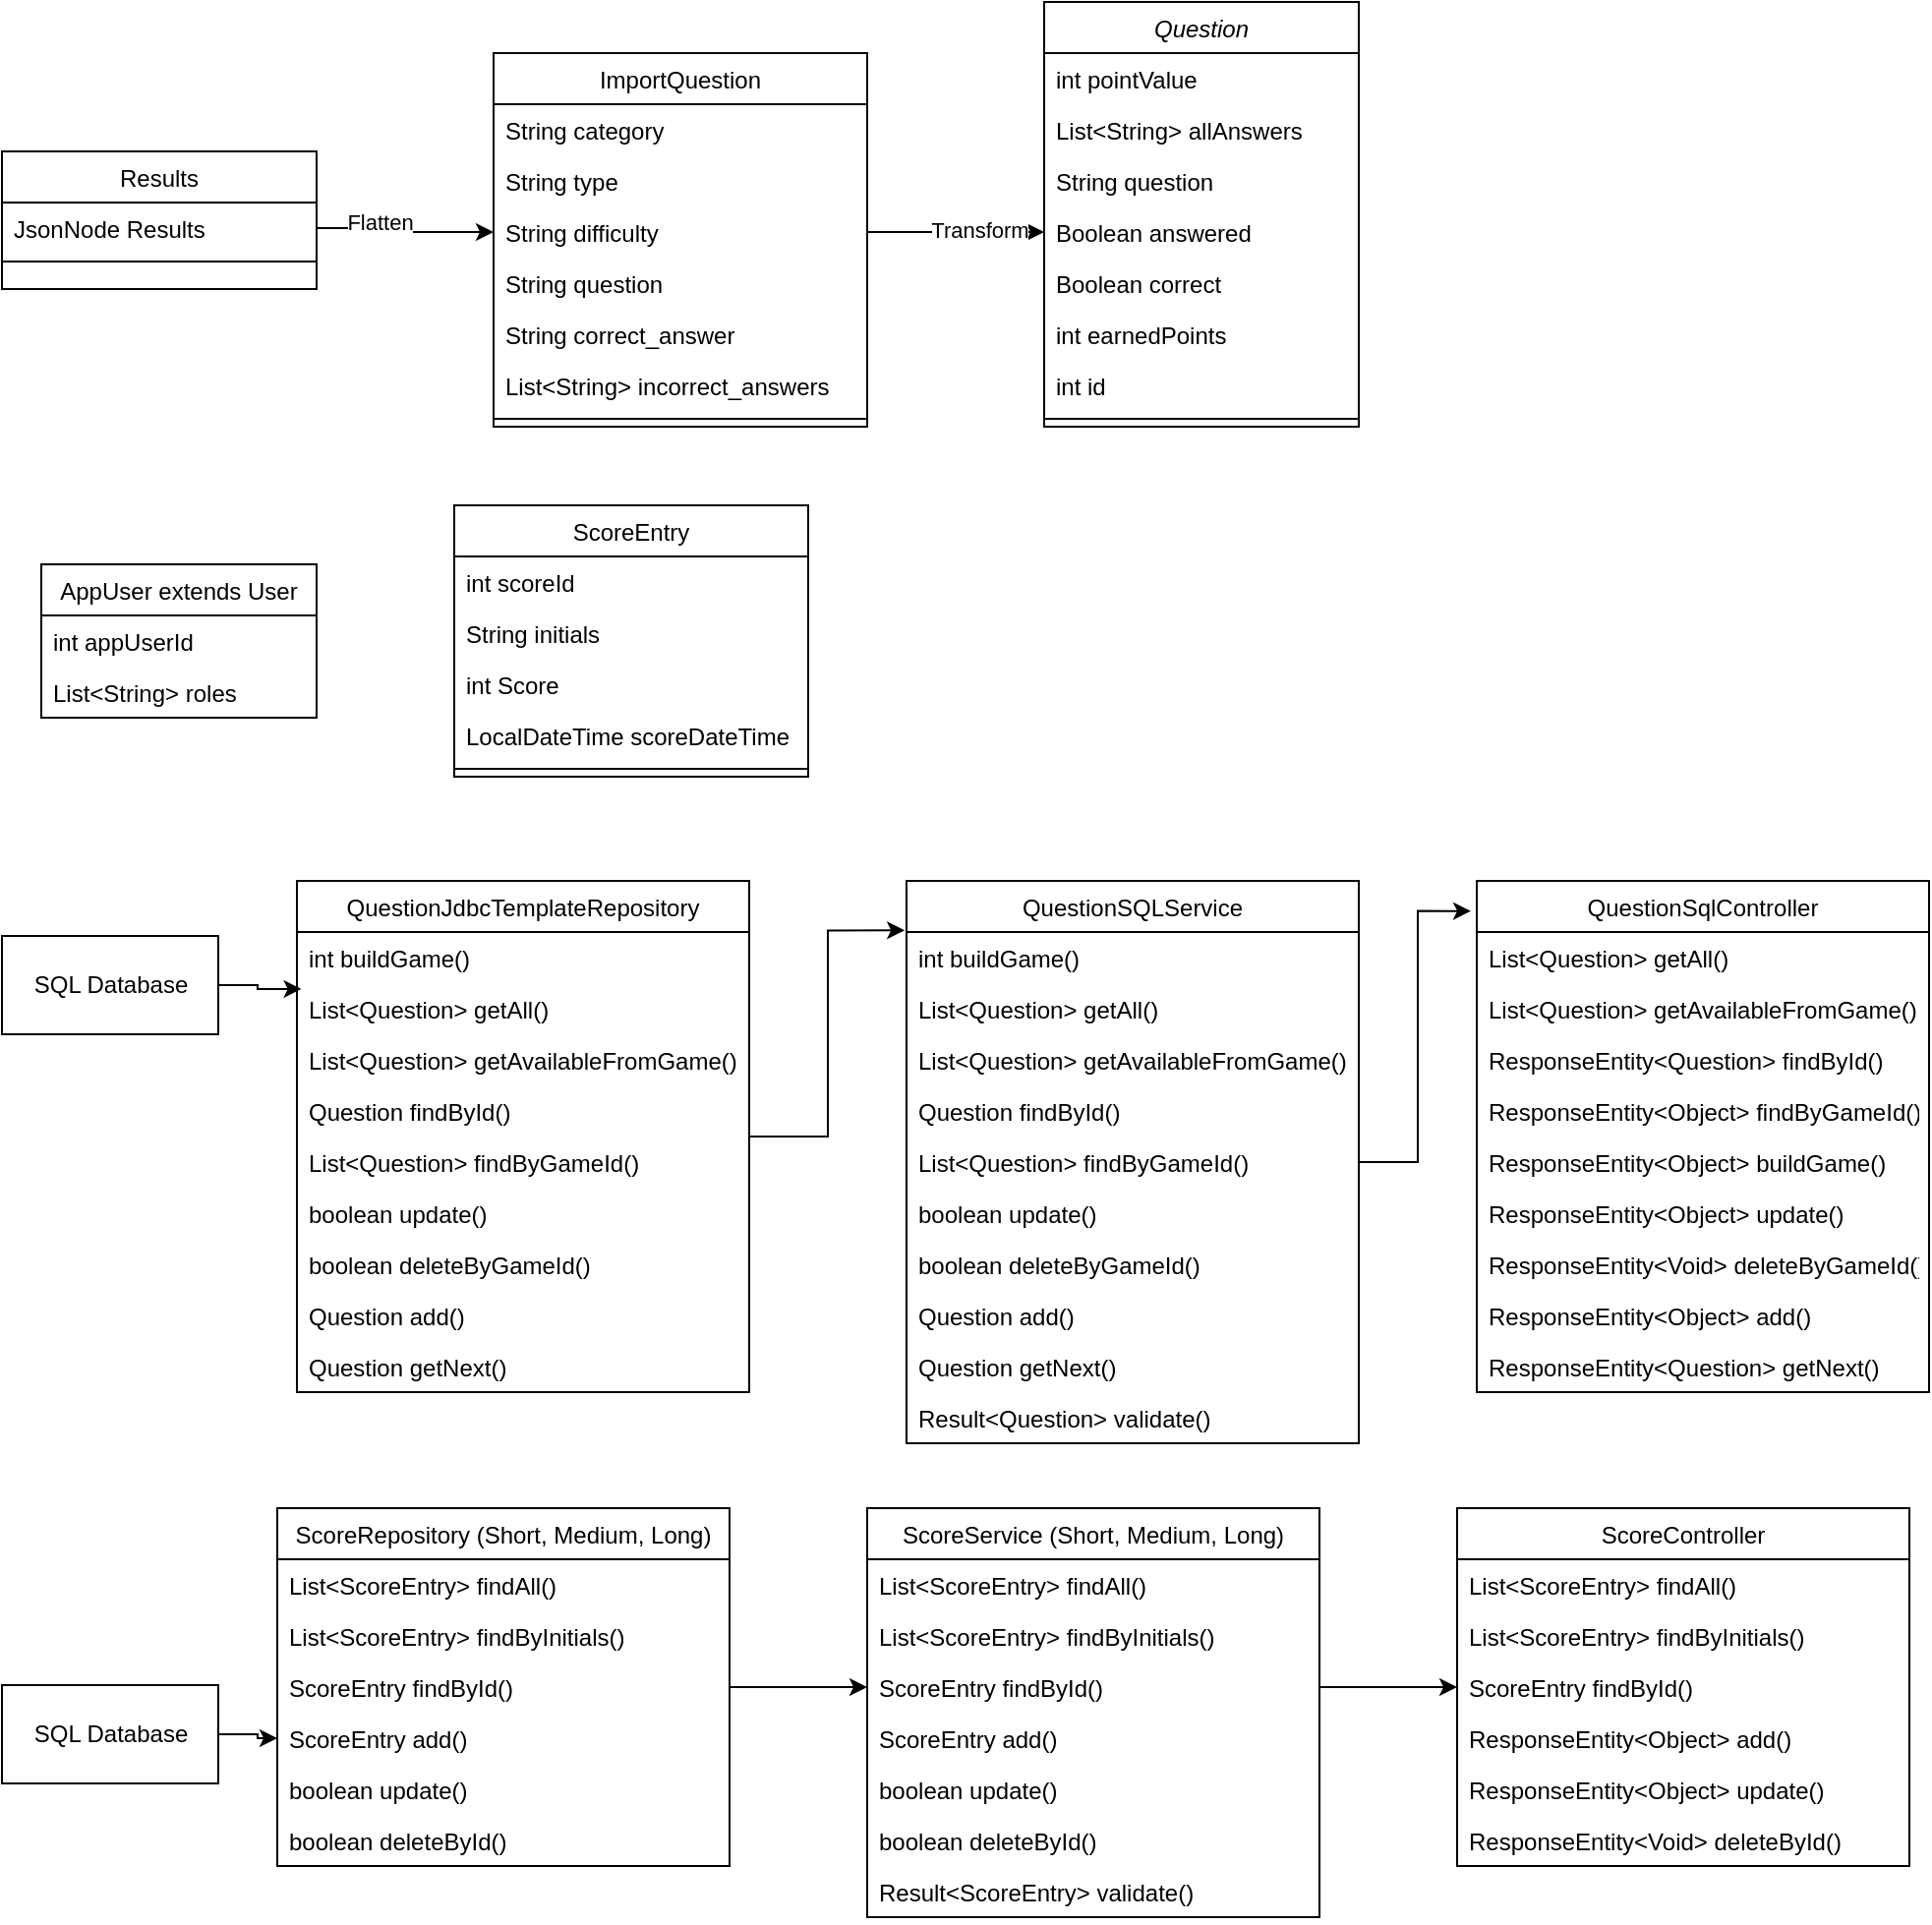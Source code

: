 <mxfile version="18.0.3" type="device"><diagram id="C5RBs43oDa-KdzZeNtuy" name="Page-1"><mxGraphModel dx="1020" dy="1112" grid="1" gridSize="10" guides="1" tooltips="1" connect="1" arrows="1" fold="1" page="1" pageScale="1" pageWidth="827" pageHeight="1169" math="0" shadow="0"><root><mxCell id="WIyWlLk6GJQsqaUBKTNV-0"/><mxCell id="WIyWlLk6GJQsqaUBKTNV-1" parent="WIyWlLk6GJQsqaUBKTNV-0"/><mxCell id="zkfFHV4jXpPFQw0GAbJ--0" value="Question" style="swimlane;fontStyle=2;align=center;verticalAlign=top;childLayout=stackLayout;horizontal=1;startSize=26;horizontalStack=0;resizeParent=1;resizeLast=0;collapsible=1;marginBottom=0;rounded=0;shadow=0;strokeWidth=1;" parent="WIyWlLk6GJQsqaUBKTNV-1" vertex="1"><mxGeometry x="540" y="34" width="160" height="216" as="geometry"><mxRectangle x="230" y="140" width="160" height="26" as="alternateBounds"/></mxGeometry></mxCell><mxCell id="zkfFHV4jXpPFQw0GAbJ--1" value="int pointValue" style="text;align=left;verticalAlign=top;spacingLeft=4;spacingRight=4;overflow=hidden;rotatable=0;points=[[0,0.5],[1,0.5]];portConstraint=eastwest;" parent="zkfFHV4jXpPFQw0GAbJ--0" vertex="1"><mxGeometry y="26" width="160" height="26" as="geometry"/></mxCell><mxCell id="zkfFHV4jXpPFQw0GAbJ--2" value="List&lt;String&gt; allAnswers" style="text;align=left;verticalAlign=top;spacingLeft=4;spacingRight=4;overflow=hidden;rotatable=0;points=[[0,0.5],[1,0.5]];portConstraint=eastwest;rounded=0;shadow=0;html=0;" parent="zkfFHV4jXpPFQw0GAbJ--0" vertex="1"><mxGeometry y="52" width="160" height="26" as="geometry"/></mxCell><mxCell id="zkfFHV4jXpPFQw0GAbJ--3" value="String question" style="text;align=left;verticalAlign=top;spacingLeft=4;spacingRight=4;overflow=hidden;rotatable=0;points=[[0,0.5],[1,0.5]];portConstraint=eastwest;rounded=0;shadow=0;html=0;" parent="zkfFHV4jXpPFQw0GAbJ--0" vertex="1"><mxGeometry y="78" width="160" height="26" as="geometry"/></mxCell><mxCell id="FB9_MyTAI6s5qytvmroL-7" value="Boolean answered&#10;" style="text;strokeColor=none;fillColor=none;align=left;verticalAlign=top;spacingLeft=4;spacingRight=4;overflow=hidden;rotatable=0;points=[[0,0.5],[1,0.5]];portConstraint=eastwest;" vertex="1" parent="zkfFHV4jXpPFQw0GAbJ--0"><mxGeometry y="104" width="160" height="26" as="geometry"/></mxCell><mxCell id="FB9_MyTAI6s5qytvmroL-8" value="Boolean correct" style="text;strokeColor=none;fillColor=none;align=left;verticalAlign=top;spacingLeft=4;spacingRight=4;overflow=hidden;rotatable=0;points=[[0,0.5],[1,0.5]];portConstraint=eastwest;" vertex="1" parent="zkfFHV4jXpPFQw0GAbJ--0"><mxGeometry y="130" width="160" height="26" as="geometry"/></mxCell><mxCell id="FB9_MyTAI6s5qytvmroL-9" value="int earnedPoints" style="text;strokeColor=none;fillColor=none;align=left;verticalAlign=top;spacingLeft=4;spacingRight=4;overflow=hidden;rotatable=0;points=[[0,0.5],[1,0.5]];portConstraint=eastwest;" vertex="1" parent="zkfFHV4jXpPFQw0GAbJ--0"><mxGeometry y="156" width="160" height="26" as="geometry"/></mxCell><mxCell id="FB9_MyTAI6s5qytvmroL-10" value="int id" style="text;strokeColor=none;fillColor=none;align=left;verticalAlign=top;spacingLeft=4;spacingRight=4;overflow=hidden;rotatable=0;points=[[0,0.5],[1,0.5]];portConstraint=eastwest;" vertex="1" parent="zkfFHV4jXpPFQw0GAbJ--0"><mxGeometry y="182" width="160" height="26" as="geometry"/></mxCell><mxCell id="zkfFHV4jXpPFQw0GAbJ--4" value="" style="line;html=1;strokeWidth=1;align=left;verticalAlign=middle;spacingTop=-1;spacingLeft=3;spacingRight=3;rotatable=0;labelPosition=right;points=[];portConstraint=eastwest;" parent="zkfFHV4jXpPFQw0GAbJ--0" vertex="1"><mxGeometry y="208" width="160" height="8" as="geometry"/></mxCell><mxCell id="zkfFHV4jXpPFQw0GAbJ--6" value="ScoreEntry" style="swimlane;fontStyle=0;align=center;verticalAlign=top;childLayout=stackLayout;horizontal=1;startSize=26;horizontalStack=0;resizeParent=1;resizeLast=0;collapsible=1;marginBottom=0;rounded=0;shadow=0;strokeWidth=1;" parent="WIyWlLk6GJQsqaUBKTNV-1" vertex="1"><mxGeometry x="240" y="290" width="180" height="138" as="geometry"><mxRectangle x="130" y="380" width="160" height="26" as="alternateBounds"/></mxGeometry></mxCell><mxCell id="zkfFHV4jXpPFQw0GAbJ--7" value="int scoreId" style="text;align=left;verticalAlign=top;spacingLeft=4;spacingRight=4;overflow=hidden;rotatable=0;points=[[0,0.5],[1,0.5]];portConstraint=eastwest;" parent="zkfFHV4jXpPFQw0GAbJ--6" vertex="1"><mxGeometry y="26" width="180" height="26" as="geometry"/></mxCell><mxCell id="zkfFHV4jXpPFQw0GAbJ--8" value="String initials" style="text;align=left;verticalAlign=top;spacingLeft=4;spacingRight=4;overflow=hidden;rotatable=0;points=[[0,0.5],[1,0.5]];portConstraint=eastwest;rounded=0;shadow=0;html=0;" parent="zkfFHV4jXpPFQw0GAbJ--6" vertex="1"><mxGeometry y="52" width="180" height="26" as="geometry"/></mxCell><mxCell id="FB9_MyTAI6s5qytvmroL-16" value="int Score" style="text;strokeColor=none;fillColor=none;align=left;verticalAlign=top;spacingLeft=4;spacingRight=4;overflow=hidden;rotatable=0;points=[[0,0.5],[1,0.5]];portConstraint=eastwest;" vertex="1" parent="zkfFHV4jXpPFQw0GAbJ--6"><mxGeometry y="78" width="180" height="26" as="geometry"/></mxCell><mxCell id="FB9_MyTAI6s5qytvmroL-15" value="LocalDateTime scoreDateTime" style="text;strokeColor=none;fillColor=none;align=left;verticalAlign=top;spacingLeft=4;spacingRight=4;overflow=hidden;rotatable=0;points=[[0,0.5],[1,0.5]];portConstraint=eastwest;" vertex="1" parent="zkfFHV4jXpPFQw0GAbJ--6"><mxGeometry y="104" width="180" height="26" as="geometry"/></mxCell><mxCell id="zkfFHV4jXpPFQw0GAbJ--9" value="" style="line;html=1;strokeWidth=1;align=left;verticalAlign=middle;spacingTop=-1;spacingLeft=3;spacingRight=3;rotatable=0;labelPosition=right;points=[];portConstraint=eastwest;" parent="zkfFHV4jXpPFQw0GAbJ--6" vertex="1"><mxGeometry y="130" width="180" height="8" as="geometry"/></mxCell><mxCell id="zkfFHV4jXpPFQw0GAbJ--13" value="Results" style="swimlane;fontStyle=0;align=center;verticalAlign=top;childLayout=stackLayout;horizontal=1;startSize=26;horizontalStack=0;resizeParent=1;resizeLast=0;collapsible=1;marginBottom=0;rounded=0;shadow=0;strokeWidth=1;" parent="WIyWlLk6GJQsqaUBKTNV-1" vertex="1"><mxGeometry x="10" y="110" width="160" height="70" as="geometry"><mxRectangle x="340" y="380" width="170" height="26" as="alternateBounds"/></mxGeometry></mxCell><mxCell id="zkfFHV4jXpPFQw0GAbJ--14" value="JsonNode Results" style="text;align=left;verticalAlign=top;spacingLeft=4;spacingRight=4;overflow=hidden;rotatable=0;points=[[0,0.5],[1,0.5]];portConstraint=eastwest;" parent="zkfFHV4jXpPFQw0GAbJ--13" vertex="1"><mxGeometry y="26" width="160" height="26" as="geometry"/></mxCell><mxCell id="zkfFHV4jXpPFQw0GAbJ--15" value="" style="line;html=1;strokeWidth=1;align=left;verticalAlign=middle;spacingTop=-1;spacingLeft=3;spacingRight=3;rotatable=0;labelPosition=right;points=[];portConstraint=eastwest;" parent="zkfFHV4jXpPFQw0GAbJ--13" vertex="1"><mxGeometry y="52" width="160" height="8" as="geometry"/></mxCell><mxCell id="zkfFHV4jXpPFQw0GAbJ--17" value="ImportQuestion" style="swimlane;fontStyle=0;align=center;verticalAlign=top;childLayout=stackLayout;horizontal=1;startSize=26;horizontalStack=0;resizeParent=1;resizeLast=0;collapsible=1;marginBottom=0;rounded=0;shadow=0;strokeWidth=1;" parent="WIyWlLk6GJQsqaUBKTNV-1" vertex="1"><mxGeometry x="260" y="60" width="190" height="190" as="geometry"><mxRectangle x="550" y="140" width="160" height="26" as="alternateBounds"/></mxGeometry></mxCell><mxCell id="zkfFHV4jXpPFQw0GAbJ--18" value="String category" style="text;align=left;verticalAlign=top;spacingLeft=4;spacingRight=4;overflow=hidden;rotatable=0;points=[[0,0.5],[1,0.5]];portConstraint=eastwest;" parent="zkfFHV4jXpPFQw0GAbJ--17" vertex="1"><mxGeometry y="26" width="190" height="26" as="geometry"/></mxCell><mxCell id="zkfFHV4jXpPFQw0GAbJ--19" value="String type" style="text;align=left;verticalAlign=top;spacingLeft=4;spacingRight=4;overflow=hidden;rotatable=0;points=[[0,0.5],[1,0.5]];portConstraint=eastwest;rounded=0;shadow=0;html=0;" parent="zkfFHV4jXpPFQw0GAbJ--17" vertex="1"><mxGeometry y="52" width="190" height="26" as="geometry"/></mxCell><mxCell id="zkfFHV4jXpPFQw0GAbJ--20" value="String difficulty" style="text;align=left;verticalAlign=top;spacingLeft=4;spacingRight=4;overflow=hidden;rotatable=0;points=[[0,0.5],[1,0.5]];portConstraint=eastwest;rounded=0;shadow=0;html=0;" parent="zkfFHV4jXpPFQw0GAbJ--17" vertex="1"><mxGeometry y="78" width="190" height="26" as="geometry"/></mxCell><mxCell id="zkfFHV4jXpPFQw0GAbJ--21" value="String question" style="text;align=left;verticalAlign=top;spacingLeft=4;spacingRight=4;overflow=hidden;rotatable=0;points=[[0,0.5],[1,0.5]];portConstraint=eastwest;rounded=0;shadow=0;html=0;" parent="zkfFHV4jXpPFQw0GAbJ--17" vertex="1"><mxGeometry y="104" width="190" height="26" as="geometry"/></mxCell><mxCell id="zkfFHV4jXpPFQw0GAbJ--22" value="String correct_answer" style="text;align=left;verticalAlign=top;spacingLeft=4;spacingRight=4;overflow=hidden;rotatable=0;points=[[0,0.5],[1,0.5]];portConstraint=eastwest;rounded=0;shadow=0;html=0;" parent="zkfFHV4jXpPFQw0GAbJ--17" vertex="1"><mxGeometry y="130" width="190" height="26" as="geometry"/></mxCell><mxCell id="FB9_MyTAI6s5qytvmroL-6" value="List&lt;String&gt; incorrect_answers" style="text;strokeColor=none;fillColor=none;align=left;verticalAlign=top;spacingLeft=4;spacingRight=4;overflow=hidden;rotatable=0;points=[[0,0.5],[1,0.5]];portConstraint=eastwest;" vertex="1" parent="zkfFHV4jXpPFQw0GAbJ--17"><mxGeometry y="156" width="190" height="26" as="geometry"/></mxCell><mxCell id="zkfFHV4jXpPFQw0GAbJ--23" value="" style="line;html=1;strokeWidth=1;align=left;verticalAlign=middle;spacingTop=-1;spacingLeft=3;spacingRight=3;rotatable=0;labelPosition=right;points=[];portConstraint=eastwest;" parent="zkfFHV4jXpPFQw0GAbJ--17" vertex="1"><mxGeometry y="182" width="190" height="8" as="geometry"/></mxCell><mxCell id="FB9_MyTAI6s5qytvmroL-0" value="AppUser extends User" style="swimlane;fontStyle=0;childLayout=stackLayout;horizontal=1;startSize=26;fillColor=none;horizontalStack=0;resizeParent=1;resizeParentMax=0;resizeLast=0;collapsible=1;marginBottom=0;" vertex="1" parent="WIyWlLk6GJQsqaUBKTNV-1"><mxGeometry x="30" y="320" width="140" height="78" as="geometry"><mxRectangle x="210" y="650" width="90" height="26" as="alternateBounds"/></mxGeometry></mxCell><mxCell id="FB9_MyTAI6s5qytvmroL-1" value="int appUserId" style="text;strokeColor=none;fillColor=none;align=left;verticalAlign=top;spacingLeft=4;spacingRight=4;overflow=hidden;rotatable=0;points=[[0,0.5],[1,0.5]];portConstraint=eastwest;" vertex="1" parent="FB9_MyTAI6s5qytvmroL-0"><mxGeometry y="26" width="140" height="26" as="geometry"/></mxCell><mxCell id="FB9_MyTAI6s5qytvmroL-2" value="List&lt;String&gt; roles" style="text;strokeColor=none;fillColor=none;align=left;verticalAlign=top;spacingLeft=4;spacingRight=4;overflow=hidden;rotatable=0;points=[[0,0.5],[1,0.5]];portConstraint=eastwest;" vertex="1" parent="FB9_MyTAI6s5qytvmroL-0"><mxGeometry y="52" width="140" height="26" as="geometry"/></mxCell><mxCell id="FB9_MyTAI6s5qytvmroL-11" style="edgeStyle=orthogonalEdgeStyle;rounded=0;orthogonalLoop=1;jettySize=auto;html=1;entryX=0;entryY=0.5;entryDx=0;entryDy=0;" edge="1" parent="WIyWlLk6GJQsqaUBKTNV-1" source="zkfFHV4jXpPFQw0GAbJ--14" target="zkfFHV4jXpPFQw0GAbJ--20"><mxGeometry relative="1" as="geometry"/></mxCell><mxCell id="FB9_MyTAI6s5qytvmroL-13" value="Flatten" style="edgeLabel;html=1;align=center;verticalAlign=middle;resizable=0;points=[];" vertex="1" connectable="0" parent="FB9_MyTAI6s5qytvmroL-11"><mxGeometry x="-0.304" y="3" relative="1" as="geometry"><mxPoint as="offset"/></mxGeometry></mxCell><mxCell id="FB9_MyTAI6s5qytvmroL-12" style="edgeStyle=orthogonalEdgeStyle;rounded=0;orthogonalLoop=1;jettySize=auto;html=1;entryX=0;entryY=0.5;entryDx=0;entryDy=0;" edge="1" parent="WIyWlLk6GJQsqaUBKTNV-1" source="zkfFHV4jXpPFQw0GAbJ--20" target="FB9_MyTAI6s5qytvmroL-7"><mxGeometry relative="1" as="geometry"/></mxCell><mxCell id="FB9_MyTAI6s5qytvmroL-14" value="Transform" style="edgeLabel;html=1;align=center;verticalAlign=middle;resizable=0;points=[];" vertex="1" connectable="0" parent="FB9_MyTAI6s5qytvmroL-12"><mxGeometry x="0.267" y="1" relative="1" as="geometry"><mxPoint as="offset"/></mxGeometry></mxCell><mxCell id="FB9_MyTAI6s5qytvmroL-39" style="edgeStyle=orthogonalEdgeStyle;rounded=0;orthogonalLoop=1;jettySize=auto;html=1;entryX=-0.004;entryY=0.088;entryDx=0;entryDy=0;entryPerimeter=0;" edge="1" parent="WIyWlLk6GJQsqaUBKTNV-1" source="FB9_MyTAI6s5qytvmroL-17" target="FB9_MyTAI6s5qytvmroL-29"><mxGeometry relative="1" as="geometry"/></mxCell><mxCell id="FB9_MyTAI6s5qytvmroL-17" value="QuestionJdbcTemplateRepository" style="swimlane;fontStyle=0;childLayout=stackLayout;horizontal=1;startSize=26;fillColor=none;horizontalStack=0;resizeParent=1;resizeParentMax=0;resizeLast=0;collapsible=1;marginBottom=0;" vertex="1" parent="WIyWlLk6GJQsqaUBKTNV-1"><mxGeometry x="160" y="481" width="230" height="260" as="geometry"/></mxCell><mxCell id="FB9_MyTAI6s5qytvmroL-18" value="int buildGame()" style="text;strokeColor=none;fillColor=none;align=left;verticalAlign=top;spacingLeft=4;spacingRight=4;overflow=hidden;rotatable=0;points=[[0,0.5],[1,0.5]];portConstraint=eastwest;" vertex="1" parent="FB9_MyTAI6s5qytvmroL-17"><mxGeometry y="26" width="230" height="26" as="geometry"/></mxCell><mxCell id="FB9_MyTAI6s5qytvmroL-19" value="List&lt;Question&gt; getAll()" style="text;strokeColor=none;fillColor=none;align=left;verticalAlign=top;spacingLeft=4;spacingRight=4;overflow=hidden;rotatable=0;points=[[0,0.5],[1,0.5]];portConstraint=eastwest;" vertex="1" parent="FB9_MyTAI6s5qytvmroL-17"><mxGeometry y="52" width="230" height="26" as="geometry"/></mxCell><mxCell id="FB9_MyTAI6s5qytvmroL-20" value="List&lt;Question&gt; getAvailableFromGame()" style="text;strokeColor=none;fillColor=none;align=left;verticalAlign=top;spacingLeft=4;spacingRight=4;overflow=hidden;rotatable=0;points=[[0,0.5],[1,0.5]];portConstraint=eastwest;" vertex="1" parent="FB9_MyTAI6s5qytvmroL-17"><mxGeometry y="78" width="230" height="26" as="geometry"/></mxCell><mxCell id="FB9_MyTAI6s5qytvmroL-23" value="Question findById()" style="text;strokeColor=none;fillColor=none;align=left;verticalAlign=top;spacingLeft=4;spacingRight=4;overflow=hidden;rotatable=0;points=[[0,0.5],[1,0.5]];portConstraint=eastwest;" vertex="1" parent="FB9_MyTAI6s5qytvmroL-17"><mxGeometry y="104" width="230" height="26" as="geometry"/></mxCell><mxCell id="FB9_MyTAI6s5qytvmroL-27" value="List&lt;Question&gt; findByGameId()" style="text;strokeColor=none;fillColor=none;align=left;verticalAlign=top;spacingLeft=4;spacingRight=4;overflow=hidden;rotatable=0;points=[[0,0.5],[1,0.5]];portConstraint=eastwest;" vertex="1" parent="FB9_MyTAI6s5qytvmroL-17"><mxGeometry y="130" width="230" height="26" as="geometry"/></mxCell><mxCell id="FB9_MyTAI6s5qytvmroL-28" value="boolean update()" style="text;strokeColor=none;fillColor=none;align=left;verticalAlign=top;spacingLeft=4;spacingRight=4;overflow=hidden;rotatable=0;points=[[0,0.5],[1,0.5]];portConstraint=eastwest;" vertex="1" parent="FB9_MyTAI6s5qytvmroL-17"><mxGeometry y="156" width="230" height="26" as="geometry"/></mxCell><mxCell id="FB9_MyTAI6s5qytvmroL-26" value="boolean deleteByGameId()" style="text;strokeColor=none;fillColor=none;align=left;verticalAlign=top;spacingLeft=4;spacingRight=4;overflow=hidden;rotatable=0;points=[[0,0.5],[1,0.5]];portConstraint=eastwest;" vertex="1" parent="FB9_MyTAI6s5qytvmroL-17"><mxGeometry y="182" width="230" height="26" as="geometry"/></mxCell><mxCell id="FB9_MyTAI6s5qytvmroL-24" value="Question add()" style="text;strokeColor=none;fillColor=none;align=left;verticalAlign=top;spacingLeft=4;spacingRight=4;overflow=hidden;rotatable=0;points=[[0,0.5],[1,0.5]];portConstraint=eastwest;" vertex="1" parent="FB9_MyTAI6s5qytvmroL-17"><mxGeometry y="208" width="230" height="26" as="geometry"/></mxCell><mxCell id="FB9_MyTAI6s5qytvmroL-25" value="Question getNext()" style="text;strokeColor=none;fillColor=none;align=left;verticalAlign=top;spacingLeft=4;spacingRight=4;overflow=hidden;rotatable=0;points=[[0,0.5],[1,0.5]];portConstraint=eastwest;" vertex="1" parent="FB9_MyTAI6s5qytvmroL-17"><mxGeometry y="234" width="230" height="26" as="geometry"/></mxCell><mxCell id="FB9_MyTAI6s5qytvmroL-22" style="edgeStyle=orthogonalEdgeStyle;rounded=0;orthogonalLoop=1;jettySize=auto;html=1;entryX=0.01;entryY=0.115;entryDx=0;entryDy=0;entryPerimeter=0;" edge="1" parent="WIyWlLk6GJQsqaUBKTNV-1" source="FB9_MyTAI6s5qytvmroL-21" target="FB9_MyTAI6s5qytvmroL-19"><mxGeometry relative="1" as="geometry"/></mxCell><mxCell id="FB9_MyTAI6s5qytvmroL-21" value="SQL Database" style="html=1;" vertex="1" parent="WIyWlLk6GJQsqaUBKTNV-1"><mxGeometry x="10" y="509" width="110" height="50" as="geometry"/></mxCell><mxCell id="FB9_MyTAI6s5qytvmroL-29" value="QuestionSQLService" style="swimlane;fontStyle=0;childLayout=stackLayout;horizontal=1;startSize=26;fillColor=none;horizontalStack=0;resizeParent=1;resizeParentMax=0;resizeLast=0;collapsible=1;marginBottom=0;" vertex="1" parent="WIyWlLk6GJQsqaUBKTNV-1"><mxGeometry x="470" y="481" width="230" height="286" as="geometry"/></mxCell><mxCell id="FB9_MyTAI6s5qytvmroL-30" value="int buildGame()" style="text;strokeColor=none;fillColor=none;align=left;verticalAlign=top;spacingLeft=4;spacingRight=4;overflow=hidden;rotatable=0;points=[[0,0.5],[1,0.5]];portConstraint=eastwest;" vertex="1" parent="FB9_MyTAI6s5qytvmroL-29"><mxGeometry y="26" width="230" height="26" as="geometry"/></mxCell><mxCell id="FB9_MyTAI6s5qytvmroL-31" value="List&lt;Question&gt; getAll()" style="text;strokeColor=none;fillColor=none;align=left;verticalAlign=top;spacingLeft=4;spacingRight=4;overflow=hidden;rotatable=0;points=[[0,0.5],[1,0.5]];portConstraint=eastwest;" vertex="1" parent="FB9_MyTAI6s5qytvmroL-29"><mxGeometry y="52" width="230" height="26" as="geometry"/></mxCell><mxCell id="FB9_MyTAI6s5qytvmroL-32" value="List&lt;Question&gt; getAvailableFromGame()" style="text;strokeColor=none;fillColor=none;align=left;verticalAlign=top;spacingLeft=4;spacingRight=4;overflow=hidden;rotatable=0;points=[[0,0.5],[1,0.5]];portConstraint=eastwest;" vertex="1" parent="FB9_MyTAI6s5qytvmroL-29"><mxGeometry y="78" width="230" height="26" as="geometry"/></mxCell><mxCell id="FB9_MyTAI6s5qytvmroL-33" value="Question findById()" style="text;strokeColor=none;fillColor=none;align=left;verticalAlign=top;spacingLeft=4;spacingRight=4;overflow=hidden;rotatable=0;points=[[0,0.5],[1,0.5]];portConstraint=eastwest;" vertex="1" parent="FB9_MyTAI6s5qytvmroL-29"><mxGeometry y="104" width="230" height="26" as="geometry"/></mxCell><mxCell id="FB9_MyTAI6s5qytvmroL-34" value="List&lt;Question&gt; findByGameId()" style="text;strokeColor=none;fillColor=none;align=left;verticalAlign=top;spacingLeft=4;spacingRight=4;overflow=hidden;rotatable=0;points=[[0,0.5],[1,0.5]];portConstraint=eastwest;" vertex="1" parent="FB9_MyTAI6s5qytvmroL-29"><mxGeometry y="130" width="230" height="26" as="geometry"/></mxCell><mxCell id="FB9_MyTAI6s5qytvmroL-35" value="boolean update()" style="text;strokeColor=none;fillColor=none;align=left;verticalAlign=top;spacingLeft=4;spacingRight=4;overflow=hidden;rotatable=0;points=[[0,0.5],[1,0.5]];portConstraint=eastwest;" vertex="1" parent="FB9_MyTAI6s5qytvmroL-29"><mxGeometry y="156" width="230" height="26" as="geometry"/></mxCell><mxCell id="FB9_MyTAI6s5qytvmroL-36" value="boolean deleteByGameId()" style="text;strokeColor=none;fillColor=none;align=left;verticalAlign=top;spacingLeft=4;spacingRight=4;overflow=hidden;rotatable=0;points=[[0,0.5],[1,0.5]];portConstraint=eastwest;" vertex="1" parent="FB9_MyTAI6s5qytvmroL-29"><mxGeometry y="182" width="230" height="26" as="geometry"/></mxCell><mxCell id="FB9_MyTAI6s5qytvmroL-37" value="Question add()" style="text;strokeColor=none;fillColor=none;align=left;verticalAlign=top;spacingLeft=4;spacingRight=4;overflow=hidden;rotatable=0;points=[[0,0.5],[1,0.5]];portConstraint=eastwest;" vertex="1" parent="FB9_MyTAI6s5qytvmroL-29"><mxGeometry y="208" width="230" height="26" as="geometry"/></mxCell><mxCell id="FB9_MyTAI6s5qytvmroL-38" value="Question getNext()" style="text;strokeColor=none;fillColor=none;align=left;verticalAlign=top;spacingLeft=4;spacingRight=4;overflow=hidden;rotatable=0;points=[[0,0.5],[1,0.5]];portConstraint=eastwest;" vertex="1" parent="FB9_MyTAI6s5qytvmroL-29"><mxGeometry y="234" width="230" height="26" as="geometry"/></mxCell><mxCell id="FB9_MyTAI6s5qytvmroL-40" value="Result&lt;Question&gt; validate()" style="text;strokeColor=none;fillColor=none;align=left;verticalAlign=top;spacingLeft=4;spacingRight=4;overflow=hidden;rotatable=0;points=[[0,0.5],[1,0.5]];portConstraint=eastwest;" vertex="1" parent="FB9_MyTAI6s5qytvmroL-29"><mxGeometry y="260" width="230" height="26" as="geometry"/></mxCell><mxCell id="FB9_MyTAI6s5qytvmroL-41" value="QuestionSqlController" style="swimlane;fontStyle=0;childLayout=stackLayout;horizontal=1;startSize=26;fillColor=none;horizontalStack=0;resizeParent=1;resizeParentMax=0;resizeLast=0;collapsible=1;marginBottom=0;" vertex="1" parent="WIyWlLk6GJQsqaUBKTNV-1"><mxGeometry x="760" y="481" width="230" height="260" as="geometry"/></mxCell><mxCell id="FB9_MyTAI6s5qytvmroL-43" value="List&lt;Question&gt; getAll()" style="text;strokeColor=none;fillColor=none;align=left;verticalAlign=top;spacingLeft=4;spacingRight=4;overflow=hidden;rotatable=0;points=[[0,0.5],[1,0.5]];portConstraint=eastwest;" vertex="1" parent="FB9_MyTAI6s5qytvmroL-41"><mxGeometry y="26" width="230" height="26" as="geometry"/></mxCell><mxCell id="FB9_MyTAI6s5qytvmroL-44" value="List&lt;Question&gt; getAvailableFromGame()" style="text;strokeColor=none;fillColor=none;align=left;verticalAlign=top;spacingLeft=4;spacingRight=4;overflow=hidden;rotatable=0;points=[[0,0.5],[1,0.5]];portConstraint=eastwest;" vertex="1" parent="FB9_MyTAI6s5qytvmroL-41"><mxGeometry y="52" width="230" height="26" as="geometry"/></mxCell><mxCell id="FB9_MyTAI6s5qytvmroL-45" value="ResponseEntity&lt;Question&gt; findById()" style="text;strokeColor=none;fillColor=none;align=left;verticalAlign=top;spacingLeft=4;spacingRight=4;overflow=hidden;rotatable=0;points=[[0,0.5],[1,0.5]];portConstraint=eastwest;" vertex="1" parent="FB9_MyTAI6s5qytvmroL-41"><mxGeometry y="78" width="230" height="26" as="geometry"/></mxCell><mxCell id="FB9_MyTAI6s5qytvmroL-46" value="ResponseEntity&lt;Object&gt; findByGameId()" style="text;strokeColor=none;fillColor=none;align=left;verticalAlign=top;spacingLeft=4;spacingRight=4;overflow=hidden;rotatable=0;points=[[0,0.5],[1,0.5]];portConstraint=eastwest;" vertex="1" parent="FB9_MyTAI6s5qytvmroL-41"><mxGeometry y="104" width="230" height="26" as="geometry"/></mxCell><mxCell id="FB9_MyTAI6s5qytvmroL-53" value="ResponseEntity&lt;Object&gt; buildGame()" style="text;strokeColor=none;fillColor=none;align=left;verticalAlign=top;spacingLeft=4;spacingRight=4;overflow=hidden;rotatable=0;points=[[0,0.5],[1,0.5]];portConstraint=eastwest;" vertex="1" parent="FB9_MyTAI6s5qytvmroL-41"><mxGeometry y="130" width="230" height="26" as="geometry"/></mxCell><mxCell id="FB9_MyTAI6s5qytvmroL-47" value="ResponseEntity&lt;Object&gt; update()" style="text;strokeColor=none;fillColor=none;align=left;verticalAlign=top;spacingLeft=4;spacingRight=4;overflow=hidden;rotatable=0;points=[[0,0.5],[1,0.5]];portConstraint=eastwest;" vertex="1" parent="FB9_MyTAI6s5qytvmroL-41"><mxGeometry y="156" width="230" height="26" as="geometry"/></mxCell><mxCell id="FB9_MyTAI6s5qytvmroL-48" value="ResponseEntity&lt;Void&gt; deleteByGameId()" style="text;strokeColor=none;fillColor=none;align=left;verticalAlign=top;spacingLeft=4;spacingRight=4;overflow=hidden;rotatable=0;points=[[0,0.5],[1,0.5]];portConstraint=eastwest;" vertex="1" parent="FB9_MyTAI6s5qytvmroL-41"><mxGeometry y="182" width="230" height="26" as="geometry"/></mxCell><mxCell id="FB9_MyTAI6s5qytvmroL-49" value="ResponseEntity&lt;Object&gt; add()" style="text;strokeColor=none;fillColor=none;align=left;verticalAlign=top;spacingLeft=4;spacingRight=4;overflow=hidden;rotatable=0;points=[[0,0.5],[1,0.5]];portConstraint=eastwest;" vertex="1" parent="FB9_MyTAI6s5qytvmroL-41"><mxGeometry y="208" width="230" height="26" as="geometry"/></mxCell><mxCell id="FB9_MyTAI6s5qytvmroL-50" value="ResponseEntity&lt;Question&gt; getNext()" style="text;strokeColor=none;fillColor=none;align=left;verticalAlign=top;spacingLeft=4;spacingRight=4;overflow=hidden;rotatable=0;points=[[0,0.5],[1,0.5]];portConstraint=eastwest;" vertex="1" parent="FB9_MyTAI6s5qytvmroL-41"><mxGeometry y="234" width="230" height="26" as="geometry"/></mxCell><mxCell id="FB9_MyTAI6s5qytvmroL-52" style="edgeStyle=orthogonalEdgeStyle;rounded=0;orthogonalLoop=1;jettySize=auto;html=1;entryX=-0.013;entryY=0.059;entryDx=0;entryDy=0;entryPerimeter=0;" edge="1" parent="WIyWlLk6GJQsqaUBKTNV-1" source="FB9_MyTAI6s5qytvmroL-34" target="FB9_MyTAI6s5qytvmroL-41"><mxGeometry relative="1" as="geometry"/></mxCell><mxCell id="FB9_MyTAI6s5qytvmroL-65" style="edgeStyle=orthogonalEdgeStyle;rounded=0;orthogonalLoop=1;jettySize=auto;html=1;entryX=0;entryY=0.5;entryDx=0;entryDy=0;" edge="1" parent="WIyWlLk6GJQsqaUBKTNV-1" source="FB9_MyTAI6s5qytvmroL-54" target="FB9_MyTAI6s5qytvmroL-59"><mxGeometry relative="1" as="geometry"/></mxCell><mxCell id="FB9_MyTAI6s5qytvmroL-54" value="SQL Database" style="html=1;" vertex="1" parent="WIyWlLk6GJQsqaUBKTNV-1"><mxGeometry x="10" y="890" width="110" height="50" as="geometry"/></mxCell><mxCell id="FB9_MyTAI6s5qytvmroL-55" value="ScoreRepository (Short, Medium, Long)" style="swimlane;fontStyle=0;childLayout=stackLayout;horizontal=1;startSize=26;fillColor=none;horizontalStack=0;resizeParent=1;resizeParentMax=0;resizeLast=0;collapsible=1;marginBottom=0;" vertex="1" parent="WIyWlLk6GJQsqaUBKTNV-1"><mxGeometry x="150" y="800" width="230" height="182" as="geometry"/></mxCell><mxCell id="FB9_MyTAI6s5qytvmroL-56" value="List&lt;ScoreEntry&gt; findAll()" style="text;strokeColor=none;fillColor=none;align=left;verticalAlign=top;spacingLeft=4;spacingRight=4;overflow=hidden;rotatable=0;points=[[0,0.5],[1,0.5]];portConstraint=eastwest;" vertex="1" parent="FB9_MyTAI6s5qytvmroL-55"><mxGeometry y="26" width="230" height="26" as="geometry"/></mxCell><mxCell id="FB9_MyTAI6s5qytvmroL-57" value="List&lt;ScoreEntry&gt; findByInitials()" style="text;strokeColor=none;fillColor=none;align=left;verticalAlign=top;spacingLeft=4;spacingRight=4;overflow=hidden;rotatable=0;points=[[0,0.5],[1,0.5]];portConstraint=eastwest;" vertex="1" parent="FB9_MyTAI6s5qytvmroL-55"><mxGeometry y="52" width="230" height="26" as="geometry"/></mxCell><mxCell id="FB9_MyTAI6s5qytvmroL-58" value="ScoreEntry findById()" style="text;strokeColor=none;fillColor=none;align=left;verticalAlign=top;spacingLeft=4;spacingRight=4;overflow=hidden;rotatable=0;points=[[0,0.5],[1,0.5]];portConstraint=eastwest;" vertex="1" parent="FB9_MyTAI6s5qytvmroL-55"><mxGeometry y="78" width="230" height="26" as="geometry"/></mxCell><mxCell id="FB9_MyTAI6s5qytvmroL-59" value="ScoreEntry add()" style="text;strokeColor=none;fillColor=none;align=left;verticalAlign=top;spacingLeft=4;spacingRight=4;overflow=hidden;rotatable=0;points=[[0,0.5],[1,0.5]];portConstraint=eastwest;" vertex="1" parent="FB9_MyTAI6s5qytvmroL-55"><mxGeometry y="104" width="230" height="26" as="geometry"/></mxCell><mxCell id="FB9_MyTAI6s5qytvmroL-60" value="boolean update()" style="text;strokeColor=none;fillColor=none;align=left;verticalAlign=top;spacingLeft=4;spacingRight=4;overflow=hidden;rotatable=0;points=[[0,0.5],[1,0.5]];portConstraint=eastwest;" vertex="1" parent="FB9_MyTAI6s5qytvmroL-55"><mxGeometry y="130" width="230" height="26" as="geometry"/></mxCell><mxCell id="FB9_MyTAI6s5qytvmroL-61" value="boolean deleteById()" style="text;strokeColor=none;fillColor=none;align=left;verticalAlign=top;spacingLeft=4;spacingRight=4;overflow=hidden;rotatable=0;points=[[0,0.5],[1,0.5]];portConstraint=eastwest;" vertex="1" parent="FB9_MyTAI6s5qytvmroL-55"><mxGeometry y="156" width="230" height="26" as="geometry"/></mxCell><mxCell id="FB9_MyTAI6s5qytvmroL-66" value="ScoreService (Short, Medium, Long)" style="swimlane;fontStyle=0;childLayout=stackLayout;horizontal=1;startSize=26;fillColor=none;horizontalStack=0;resizeParent=1;resizeParentMax=0;resizeLast=0;collapsible=1;marginBottom=0;" vertex="1" parent="WIyWlLk6GJQsqaUBKTNV-1"><mxGeometry x="450" y="800" width="230" height="208" as="geometry"/></mxCell><mxCell id="FB9_MyTAI6s5qytvmroL-67" value="List&lt;ScoreEntry&gt; findAll()" style="text;strokeColor=none;fillColor=none;align=left;verticalAlign=top;spacingLeft=4;spacingRight=4;overflow=hidden;rotatable=0;points=[[0,0.5],[1,0.5]];portConstraint=eastwest;" vertex="1" parent="FB9_MyTAI6s5qytvmroL-66"><mxGeometry y="26" width="230" height="26" as="geometry"/></mxCell><mxCell id="FB9_MyTAI6s5qytvmroL-68" value="List&lt;ScoreEntry&gt; findByInitials()" style="text;strokeColor=none;fillColor=none;align=left;verticalAlign=top;spacingLeft=4;spacingRight=4;overflow=hidden;rotatable=0;points=[[0,0.5],[1,0.5]];portConstraint=eastwest;" vertex="1" parent="FB9_MyTAI6s5qytvmroL-66"><mxGeometry y="52" width="230" height="26" as="geometry"/></mxCell><mxCell id="FB9_MyTAI6s5qytvmroL-69" value="ScoreEntry findById()" style="text;strokeColor=none;fillColor=none;align=left;verticalAlign=top;spacingLeft=4;spacingRight=4;overflow=hidden;rotatable=0;points=[[0,0.5],[1,0.5]];portConstraint=eastwest;" vertex="1" parent="FB9_MyTAI6s5qytvmroL-66"><mxGeometry y="78" width="230" height="26" as="geometry"/></mxCell><mxCell id="FB9_MyTAI6s5qytvmroL-70" value="ScoreEntry add()" style="text;strokeColor=none;fillColor=none;align=left;verticalAlign=top;spacingLeft=4;spacingRight=4;overflow=hidden;rotatable=0;points=[[0,0.5],[1,0.5]];portConstraint=eastwest;" vertex="1" parent="FB9_MyTAI6s5qytvmroL-66"><mxGeometry y="104" width="230" height="26" as="geometry"/></mxCell><mxCell id="FB9_MyTAI6s5qytvmroL-71" value="boolean update()" style="text;strokeColor=none;fillColor=none;align=left;verticalAlign=top;spacingLeft=4;spacingRight=4;overflow=hidden;rotatable=0;points=[[0,0.5],[1,0.5]];portConstraint=eastwest;" vertex="1" parent="FB9_MyTAI6s5qytvmroL-66"><mxGeometry y="130" width="230" height="26" as="geometry"/></mxCell><mxCell id="FB9_MyTAI6s5qytvmroL-72" value="boolean deleteById()" style="text;strokeColor=none;fillColor=none;align=left;verticalAlign=top;spacingLeft=4;spacingRight=4;overflow=hidden;rotatable=0;points=[[0,0.5],[1,0.5]];portConstraint=eastwest;" vertex="1" parent="FB9_MyTAI6s5qytvmroL-66"><mxGeometry y="156" width="230" height="26" as="geometry"/></mxCell><mxCell id="FB9_MyTAI6s5qytvmroL-73" value="Result&lt;ScoreEntry&gt; validate()" style="text;strokeColor=none;fillColor=none;align=left;verticalAlign=top;spacingLeft=4;spacingRight=4;overflow=hidden;rotatable=0;points=[[0,0.5],[1,0.5]];portConstraint=eastwest;" vertex="1" parent="FB9_MyTAI6s5qytvmroL-66"><mxGeometry y="182" width="230" height="26" as="geometry"/></mxCell><mxCell id="FB9_MyTAI6s5qytvmroL-74" style="edgeStyle=orthogonalEdgeStyle;rounded=0;orthogonalLoop=1;jettySize=auto;html=1;entryX=0;entryY=0.5;entryDx=0;entryDy=0;" edge="1" parent="WIyWlLk6GJQsqaUBKTNV-1" source="FB9_MyTAI6s5qytvmroL-58" target="FB9_MyTAI6s5qytvmroL-69"><mxGeometry relative="1" as="geometry"/></mxCell><mxCell id="FB9_MyTAI6s5qytvmroL-75" value="ScoreController" style="swimlane;fontStyle=0;childLayout=stackLayout;horizontal=1;startSize=26;fillColor=none;horizontalStack=0;resizeParent=1;resizeParentMax=0;resizeLast=0;collapsible=1;marginBottom=0;" vertex="1" parent="WIyWlLk6GJQsqaUBKTNV-1"><mxGeometry x="750" y="800" width="230" height="182" as="geometry"/></mxCell><mxCell id="FB9_MyTAI6s5qytvmroL-76" value="List&lt;ScoreEntry&gt; findAll()" style="text;strokeColor=none;fillColor=none;align=left;verticalAlign=top;spacingLeft=4;spacingRight=4;overflow=hidden;rotatable=0;points=[[0,0.5],[1,0.5]];portConstraint=eastwest;" vertex="1" parent="FB9_MyTAI6s5qytvmroL-75"><mxGeometry y="26" width="230" height="26" as="geometry"/></mxCell><mxCell id="FB9_MyTAI6s5qytvmroL-77" value="List&lt;ScoreEntry&gt; findByInitials()" style="text;strokeColor=none;fillColor=none;align=left;verticalAlign=top;spacingLeft=4;spacingRight=4;overflow=hidden;rotatable=0;points=[[0,0.5],[1,0.5]];portConstraint=eastwest;" vertex="1" parent="FB9_MyTAI6s5qytvmroL-75"><mxGeometry y="52" width="230" height="26" as="geometry"/></mxCell><mxCell id="FB9_MyTAI6s5qytvmroL-78" value="ScoreEntry findById()" style="text;strokeColor=none;fillColor=none;align=left;verticalAlign=top;spacingLeft=4;spacingRight=4;overflow=hidden;rotatable=0;points=[[0,0.5],[1,0.5]];portConstraint=eastwest;" vertex="1" parent="FB9_MyTAI6s5qytvmroL-75"><mxGeometry y="78" width="230" height="26" as="geometry"/></mxCell><mxCell id="FB9_MyTAI6s5qytvmroL-79" value="ResponseEntity&lt;Object&gt; add()" style="text;strokeColor=none;fillColor=none;align=left;verticalAlign=top;spacingLeft=4;spacingRight=4;overflow=hidden;rotatable=0;points=[[0,0.5],[1,0.5]];portConstraint=eastwest;" vertex="1" parent="FB9_MyTAI6s5qytvmroL-75"><mxGeometry y="104" width="230" height="26" as="geometry"/></mxCell><mxCell id="FB9_MyTAI6s5qytvmroL-80" value="ResponseEntity&lt;Object&gt; update()" style="text;strokeColor=none;fillColor=none;align=left;verticalAlign=top;spacingLeft=4;spacingRight=4;overflow=hidden;rotatable=0;points=[[0,0.5],[1,0.5]];portConstraint=eastwest;" vertex="1" parent="FB9_MyTAI6s5qytvmroL-75"><mxGeometry y="130" width="230" height="26" as="geometry"/></mxCell><mxCell id="FB9_MyTAI6s5qytvmroL-81" value="ResponseEntity&lt;Void&gt; deleteById()" style="text;strokeColor=none;fillColor=none;align=left;verticalAlign=top;spacingLeft=4;spacingRight=4;overflow=hidden;rotatable=0;points=[[0,0.5],[1,0.5]];portConstraint=eastwest;" vertex="1" parent="FB9_MyTAI6s5qytvmroL-75"><mxGeometry y="156" width="230" height="26" as="geometry"/></mxCell><mxCell id="FB9_MyTAI6s5qytvmroL-83" style="edgeStyle=orthogonalEdgeStyle;rounded=0;orthogonalLoop=1;jettySize=auto;html=1;entryX=0;entryY=0.5;entryDx=0;entryDy=0;" edge="1" parent="WIyWlLk6GJQsqaUBKTNV-1" source="FB9_MyTAI6s5qytvmroL-69" target="FB9_MyTAI6s5qytvmroL-78"><mxGeometry relative="1" as="geometry"/></mxCell></root></mxGraphModel></diagram></mxfile>
